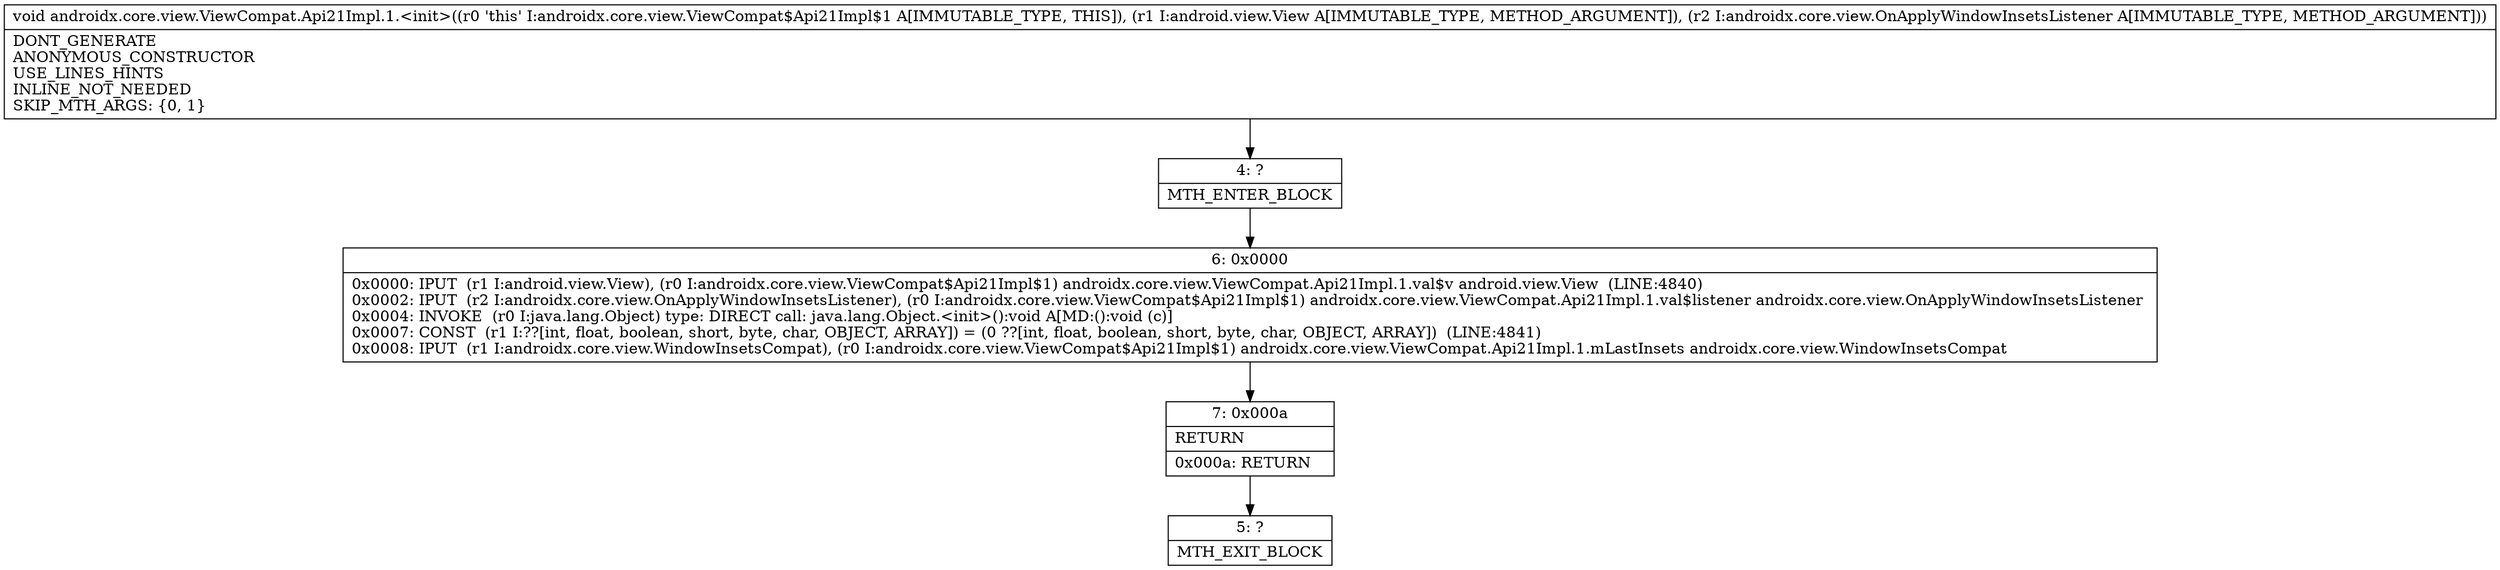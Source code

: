 digraph "CFG forandroidx.core.view.ViewCompat.Api21Impl.1.\<init\>(Landroid\/view\/View;Landroidx\/core\/view\/OnApplyWindowInsetsListener;)V" {
Node_4 [shape=record,label="{4\:\ ?|MTH_ENTER_BLOCK\l}"];
Node_6 [shape=record,label="{6\:\ 0x0000|0x0000: IPUT  (r1 I:android.view.View), (r0 I:androidx.core.view.ViewCompat$Api21Impl$1) androidx.core.view.ViewCompat.Api21Impl.1.val$v android.view.View  (LINE:4840)\l0x0002: IPUT  (r2 I:androidx.core.view.OnApplyWindowInsetsListener), (r0 I:androidx.core.view.ViewCompat$Api21Impl$1) androidx.core.view.ViewCompat.Api21Impl.1.val$listener androidx.core.view.OnApplyWindowInsetsListener \l0x0004: INVOKE  (r0 I:java.lang.Object) type: DIRECT call: java.lang.Object.\<init\>():void A[MD:():void (c)]\l0x0007: CONST  (r1 I:??[int, float, boolean, short, byte, char, OBJECT, ARRAY]) = (0 ??[int, float, boolean, short, byte, char, OBJECT, ARRAY])  (LINE:4841)\l0x0008: IPUT  (r1 I:androidx.core.view.WindowInsetsCompat), (r0 I:androidx.core.view.ViewCompat$Api21Impl$1) androidx.core.view.ViewCompat.Api21Impl.1.mLastInsets androidx.core.view.WindowInsetsCompat \l}"];
Node_7 [shape=record,label="{7\:\ 0x000a|RETURN\l|0x000a: RETURN   \l}"];
Node_5 [shape=record,label="{5\:\ ?|MTH_EXIT_BLOCK\l}"];
MethodNode[shape=record,label="{void androidx.core.view.ViewCompat.Api21Impl.1.\<init\>((r0 'this' I:androidx.core.view.ViewCompat$Api21Impl$1 A[IMMUTABLE_TYPE, THIS]), (r1 I:android.view.View A[IMMUTABLE_TYPE, METHOD_ARGUMENT]), (r2 I:androidx.core.view.OnApplyWindowInsetsListener A[IMMUTABLE_TYPE, METHOD_ARGUMENT]))  | DONT_GENERATE\lANONYMOUS_CONSTRUCTOR\lUSE_LINES_HINTS\lINLINE_NOT_NEEDED\lSKIP_MTH_ARGS: \{0, 1\}\l}"];
MethodNode -> Node_4;Node_4 -> Node_6;
Node_6 -> Node_7;
Node_7 -> Node_5;
}


